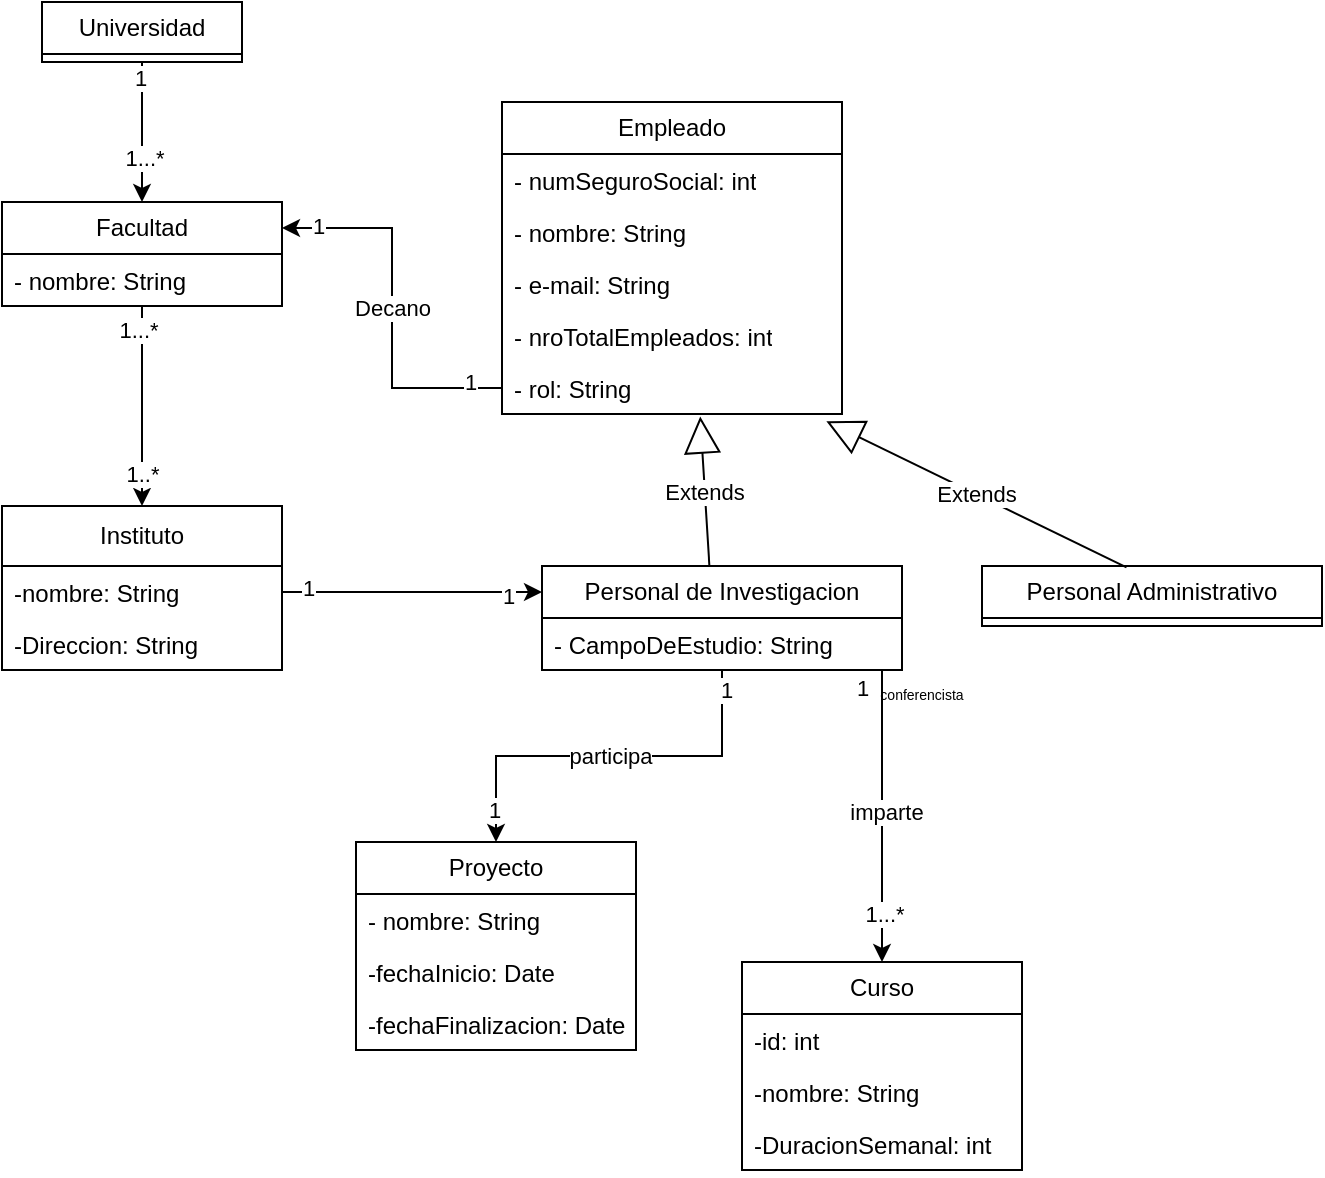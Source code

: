 <mxfile version="21.3.6" type="device">
  <diagram name="Página-1" id="UvThmYs2uxJiEMwSLw5G">
    <mxGraphModel dx="1173" dy="1752" grid="1" gridSize="10" guides="1" tooltips="1" connect="1" arrows="1" fold="1" page="1" pageScale="1" pageWidth="827" pageHeight="1169" math="0" shadow="0">
      <root>
        <mxCell id="0" />
        <mxCell id="1" parent="0" />
        <mxCell id="aHoU4luYBE_Nh8ooBC84-75" style="edgeStyle=orthogonalEdgeStyle;rounded=0;orthogonalLoop=1;jettySize=auto;html=1;entryX=0.5;entryY=0;entryDx=0;entryDy=0;" edge="1" parent="1" target="aHoU4luYBE_Nh8ooBC84-6">
          <mxGeometry relative="1" as="geometry">
            <mxPoint x="580" y="-20" as="sourcePoint" />
            <Array as="points">
              <mxPoint x="580" y="30" />
              <mxPoint x="580" y="30" />
            </Array>
          </mxGeometry>
        </mxCell>
        <mxCell id="aHoU4luYBE_Nh8ooBC84-89" value="1" style="edgeLabel;html=1;align=center;verticalAlign=middle;resizable=0;points=[];" vertex="1" connectable="0" parent="aHoU4luYBE_Nh8ooBC84-75">
          <mxGeometry x="-0.769" y="-1" relative="1" as="geometry">
            <mxPoint as="offset" />
          </mxGeometry>
        </mxCell>
        <mxCell id="aHoU4luYBE_Nh8ooBC84-90" value="1...*" style="edgeLabel;html=1;align=center;verticalAlign=middle;resizable=0;points=[];" vertex="1" connectable="0" parent="aHoU4luYBE_Nh8ooBC84-75">
          <mxGeometry x="0.368" relative="1" as="geometry">
            <mxPoint x="1" as="offset" />
          </mxGeometry>
        </mxCell>
        <mxCell id="aHoU4luYBE_Nh8ooBC84-2" value="Universidad" style="swimlane;fontStyle=0;childLayout=stackLayout;horizontal=1;startSize=26;fillColor=none;horizontalStack=0;resizeParent=1;resizeParentMax=0;resizeLast=0;collapsible=1;marginBottom=0;whiteSpace=wrap;html=1;" vertex="1" collapsed="1" parent="1">
          <mxGeometry x="530" y="-50" width="100" height="30" as="geometry">
            <mxRectangle x="500" y="-22" width="140" height="52" as="alternateBounds" />
          </mxGeometry>
        </mxCell>
        <mxCell id="aHoU4luYBE_Nh8ooBC84-102" style="edgeStyle=orthogonalEdgeStyle;rounded=0;orthogonalLoop=1;jettySize=auto;html=1;entryX=0.5;entryY=0;entryDx=0;entryDy=0;" edge="1" parent="1" source="aHoU4luYBE_Nh8ooBC84-6" target="aHoU4luYBE_Nh8ooBC84-10">
          <mxGeometry relative="1" as="geometry">
            <Array as="points">
              <mxPoint x="580" y="180" />
              <mxPoint x="580" y="180" />
            </Array>
          </mxGeometry>
        </mxCell>
        <mxCell id="aHoU4luYBE_Nh8ooBC84-103" value="1...*" style="edgeLabel;html=1;align=center;verticalAlign=middle;resizable=0;points=[];" vertex="1" connectable="0" parent="aHoU4luYBE_Nh8ooBC84-102">
          <mxGeometry x="-0.771" y="-2" relative="1" as="geometry">
            <mxPoint as="offset" />
          </mxGeometry>
        </mxCell>
        <mxCell id="aHoU4luYBE_Nh8ooBC84-104" value="1..*" style="edgeLabel;html=1;align=center;verticalAlign=middle;resizable=0;points=[];" vertex="1" connectable="0" parent="aHoU4luYBE_Nh8ooBC84-102">
          <mxGeometry x="0.675" relative="1" as="geometry">
            <mxPoint as="offset" />
          </mxGeometry>
        </mxCell>
        <mxCell id="aHoU4luYBE_Nh8ooBC84-6" value="Facultad" style="swimlane;fontStyle=0;childLayout=stackLayout;horizontal=1;startSize=26;fillColor=none;horizontalStack=0;resizeParent=1;resizeParentMax=0;resizeLast=0;collapsible=1;marginBottom=0;whiteSpace=wrap;html=1;" vertex="1" parent="1">
          <mxGeometry x="510" y="50" width="140" height="52" as="geometry" />
        </mxCell>
        <mxCell id="aHoU4luYBE_Nh8ooBC84-7" value="- nombre: String" style="text;strokeColor=none;fillColor=none;align=left;verticalAlign=top;spacingLeft=4;spacingRight=4;overflow=hidden;rotatable=0;points=[[0,0.5],[1,0.5]];portConstraint=eastwest;whiteSpace=wrap;html=1;" vertex="1" parent="aHoU4luYBE_Nh8ooBC84-6">
          <mxGeometry y="26" width="140" height="26" as="geometry" />
        </mxCell>
        <mxCell id="aHoU4luYBE_Nh8ooBC84-10" value="Instituto" style="swimlane;fontStyle=0;childLayout=stackLayout;horizontal=1;startSize=30;fillColor=none;horizontalStack=0;resizeParent=1;resizeParentMax=0;resizeLast=0;collapsible=1;marginBottom=0;whiteSpace=wrap;html=1;" vertex="1" parent="1">
          <mxGeometry x="510" y="202" width="140" height="82" as="geometry" />
        </mxCell>
        <mxCell id="aHoU4luYBE_Nh8ooBC84-11" value="-nombre: String" style="text;strokeColor=none;fillColor=none;align=left;verticalAlign=top;spacingLeft=4;spacingRight=4;overflow=hidden;rotatable=0;points=[[0,0.5],[1,0.5]];portConstraint=eastwest;whiteSpace=wrap;html=1;" vertex="1" parent="aHoU4luYBE_Nh8ooBC84-10">
          <mxGeometry y="30" width="140" height="26" as="geometry" />
        </mxCell>
        <mxCell id="aHoU4luYBE_Nh8ooBC84-12" value="-Direccion: String" style="text;strokeColor=none;fillColor=none;align=left;verticalAlign=top;spacingLeft=4;spacingRight=4;overflow=hidden;rotatable=0;points=[[0,0.5],[1,0.5]];portConstraint=eastwest;whiteSpace=wrap;html=1;" vertex="1" parent="aHoU4luYBE_Nh8ooBC84-10">
          <mxGeometry y="56" width="140" height="26" as="geometry" />
        </mxCell>
        <mxCell id="aHoU4luYBE_Nh8ooBC84-14" value="Empleado" style="swimlane;fontStyle=0;childLayout=stackLayout;horizontal=1;startSize=26;fillColor=none;horizontalStack=0;resizeParent=1;resizeParentMax=0;resizeLast=0;collapsible=1;marginBottom=0;whiteSpace=wrap;html=1;" vertex="1" parent="1">
          <mxGeometry x="760" width="170" height="156" as="geometry" />
        </mxCell>
        <mxCell id="aHoU4luYBE_Nh8ooBC84-15" value="- numSeguroSocial: int" style="text;strokeColor=none;fillColor=none;align=left;verticalAlign=top;spacingLeft=4;spacingRight=4;overflow=hidden;rotatable=0;points=[[0,0.5],[1,0.5]];portConstraint=eastwest;whiteSpace=wrap;html=1;" vertex="1" parent="aHoU4luYBE_Nh8ooBC84-14">
          <mxGeometry y="26" width="170" height="26" as="geometry" />
        </mxCell>
        <mxCell id="aHoU4luYBE_Nh8ooBC84-16" value="- nombre: String" style="text;strokeColor=none;fillColor=none;align=left;verticalAlign=top;spacingLeft=4;spacingRight=4;overflow=hidden;rotatable=0;points=[[0,0.5],[1,0.5]];portConstraint=eastwest;whiteSpace=wrap;html=1;" vertex="1" parent="aHoU4luYBE_Nh8ooBC84-14">
          <mxGeometry y="52" width="170" height="26" as="geometry" />
        </mxCell>
        <mxCell id="aHoU4luYBE_Nh8ooBC84-17" value="- e-mail: String" style="text;strokeColor=none;fillColor=none;align=left;verticalAlign=top;spacingLeft=4;spacingRight=4;overflow=hidden;rotatable=0;points=[[0,0.5],[1,0.5]];portConstraint=eastwest;whiteSpace=wrap;html=1;" vertex="1" parent="aHoU4luYBE_Nh8ooBC84-14">
          <mxGeometry y="78" width="170" height="26" as="geometry" />
        </mxCell>
        <mxCell id="aHoU4luYBE_Nh8ooBC84-81" value="- nroTotalEmpleados: int" style="text;strokeColor=none;fillColor=none;align=left;verticalAlign=top;spacingLeft=4;spacingRight=4;overflow=hidden;rotatable=0;points=[[0,0.5],[1,0.5]];portConstraint=eastwest;whiteSpace=wrap;html=1;" vertex="1" parent="aHoU4luYBE_Nh8ooBC84-14">
          <mxGeometry y="104" width="170" height="26" as="geometry" />
        </mxCell>
        <mxCell id="aHoU4luYBE_Nh8ooBC84-73" value="- rol: String" style="text;strokeColor=none;fillColor=none;align=left;verticalAlign=top;spacingLeft=4;spacingRight=4;overflow=hidden;rotatable=0;points=[[0,0.5],[1,0.5]];portConstraint=eastwest;whiteSpace=wrap;html=1;" vertex="1" parent="aHoU4luYBE_Nh8ooBC84-14">
          <mxGeometry y="130" width="170" height="26" as="geometry" />
        </mxCell>
        <mxCell id="aHoU4luYBE_Nh8ooBC84-23" value="Personal Administrativo" style="swimlane;fontStyle=0;childLayout=stackLayout;horizontal=1;startSize=26;fillColor=none;horizontalStack=0;resizeParent=1;resizeParentMax=0;resizeLast=0;collapsible=1;marginBottom=0;whiteSpace=wrap;html=1;" vertex="1" collapsed="1" parent="1">
          <mxGeometry x="1000" y="232" width="170" height="30" as="geometry">
            <mxRectangle x="920" y="180" width="140" height="50" as="alternateBounds" />
          </mxGeometry>
        </mxCell>
        <mxCell id="aHoU4luYBE_Nh8ooBC84-105" value="participa" style="edgeStyle=orthogonalEdgeStyle;rounded=0;orthogonalLoop=1;jettySize=auto;html=1;" edge="1" parent="1" source="aHoU4luYBE_Nh8ooBC84-27" target="aHoU4luYBE_Nh8ooBC84-37">
          <mxGeometry relative="1" as="geometry">
            <Array as="points">
              <mxPoint x="870" y="327" />
              <mxPoint x="757" y="327" />
            </Array>
          </mxGeometry>
        </mxCell>
        <mxCell id="aHoU4luYBE_Nh8ooBC84-106" value="1" style="edgeLabel;html=1;align=center;verticalAlign=middle;resizable=0;points=[];" vertex="1" connectable="0" parent="aHoU4luYBE_Nh8ooBC84-105">
          <mxGeometry x="-0.905" y="2" relative="1" as="geometry">
            <mxPoint as="offset" />
          </mxGeometry>
        </mxCell>
        <mxCell id="aHoU4luYBE_Nh8ooBC84-107" value="1" style="edgeLabel;html=1;align=center;verticalAlign=middle;resizable=0;points=[];" vertex="1" connectable="0" parent="aHoU4luYBE_Nh8ooBC84-105">
          <mxGeometry x="0.837" y="-1" relative="1" as="geometry">
            <mxPoint as="offset" />
          </mxGeometry>
        </mxCell>
        <mxCell id="aHoU4luYBE_Nh8ooBC84-27" value="Personal de Investigacion" style="swimlane;fontStyle=0;childLayout=stackLayout;horizontal=1;startSize=26;fillColor=none;horizontalStack=0;resizeParent=1;resizeParentMax=0;resizeLast=0;collapsible=1;marginBottom=0;whiteSpace=wrap;html=1;" vertex="1" parent="1">
          <mxGeometry x="780" y="232" width="180" height="52" as="geometry" />
        </mxCell>
        <mxCell id="aHoU4luYBE_Nh8ooBC84-28" value="- CampoDeEstudio: String" style="text;strokeColor=none;fillColor=none;align=left;verticalAlign=top;spacingLeft=4;spacingRight=4;overflow=hidden;rotatable=0;points=[[0,0.5],[1,0.5]];portConstraint=eastwest;whiteSpace=wrap;html=1;" vertex="1" parent="aHoU4luYBE_Nh8ooBC84-27">
          <mxGeometry y="26" width="180" height="26" as="geometry" />
        </mxCell>
        <mxCell id="aHoU4luYBE_Nh8ooBC84-37" value="Proyecto" style="swimlane;fontStyle=0;childLayout=stackLayout;horizontal=1;startSize=26;fillColor=none;horizontalStack=0;resizeParent=1;resizeParentMax=0;resizeLast=0;collapsible=1;marginBottom=0;whiteSpace=wrap;html=1;" vertex="1" parent="1">
          <mxGeometry x="687" y="370" width="140" height="104" as="geometry" />
        </mxCell>
        <mxCell id="aHoU4luYBE_Nh8ooBC84-38" value="- nombre: String" style="text;strokeColor=none;fillColor=none;align=left;verticalAlign=top;spacingLeft=4;spacingRight=4;overflow=hidden;rotatable=0;points=[[0,0.5],[1,0.5]];portConstraint=eastwest;whiteSpace=wrap;html=1;" vertex="1" parent="aHoU4luYBE_Nh8ooBC84-37">
          <mxGeometry y="26" width="140" height="26" as="geometry" />
        </mxCell>
        <mxCell id="aHoU4luYBE_Nh8ooBC84-39" value="-fechaInicio: Date" style="text;strokeColor=none;fillColor=none;align=left;verticalAlign=top;spacingLeft=4;spacingRight=4;overflow=hidden;rotatable=0;points=[[0,0.5],[1,0.5]];portConstraint=eastwest;whiteSpace=wrap;html=1;" vertex="1" parent="aHoU4luYBE_Nh8ooBC84-37">
          <mxGeometry y="52" width="140" height="26" as="geometry" />
        </mxCell>
        <mxCell id="aHoU4luYBE_Nh8ooBC84-40" value="-fechaFinalizacion: Date" style="text;strokeColor=none;fillColor=none;align=left;verticalAlign=top;spacingLeft=4;spacingRight=4;overflow=hidden;rotatable=0;points=[[0,0.5],[1,0.5]];portConstraint=eastwest;whiteSpace=wrap;html=1;" vertex="1" parent="aHoU4luYBE_Nh8ooBC84-37">
          <mxGeometry y="78" width="140" height="26" as="geometry" />
        </mxCell>
        <mxCell id="aHoU4luYBE_Nh8ooBC84-41" value="Curso" style="swimlane;fontStyle=0;childLayout=stackLayout;horizontal=1;startSize=26;fillColor=none;horizontalStack=0;resizeParent=1;resizeParentMax=0;resizeLast=0;collapsible=1;marginBottom=0;whiteSpace=wrap;html=1;" vertex="1" parent="1">
          <mxGeometry x="880" y="430" width="140" height="104" as="geometry" />
        </mxCell>
        <mxCell id="aHoU4luYBE_Nh8ooBC84-42" value="-id: int" style="text;strokeColor=none;fillColor=none;align=left;verticalAlign=top;spacingLeft=4;spacingRight=4;overflow=hidden;rotatable=0;points=[[0,0.5],[1,0.5]];portConstraint=eastwest;whiteSpace=wrap;html=1;" vertex="1" parent="aHoU4luYBE_Nh8ooBC84-41">
          <mxGeometry y="26" width="140" height="26" as="geometry" />
        </mxCell>
        <mxCell id="aHoU4luYBE_Nh8ooBC84-43" value="-nombre: String" style="text;strokeColor=none;fillColor=none;align=left;verticalAlign=top;spacingLeft=4;spacingRight=4;overflow=hidden;rotatable=0;points=[[0,0.5],[1,0.5]];portConstraint=eastwest;whiteSpace=wrap;html=1;" vertex="1" parent="aHoU4luYBE_Nh8ooBC84-41">
          <mxGeometry y="52" width="140" height="26" as="geometry" />
        </mxCell>
        <mxCell id="aHoU4luYBE_Nh8ooBC84-44" value="-DuracionSemanal: int" style="text;strokeColor=none;fillColor=none;align=left;verticalAlign=top;spacingLeft=4;spacingRight=4;overflow=hidden;rotatable=0;points=[[0,0.5],[1,0.5]];portConstraint=eastwest;whiteSpace=wrap;html=1;" vertex="1" parent="aHoU4luYBE_Nh8ooBC84-41">
          <mxGeometry y="78" width="140" height="26" as="geometry" />
        </mxCell>
        <mxCell id="aHoU4luYBE_Nh8ooBC84-80" value="Decano" style="edgeStyle=orthogonalEdgeStyle;rounded=0;orthogonalLoop=1;jettySize=auto;html=1;entryX=1;entryY=0.25;entryDx=0;entryDy=0;" edge="1" parent="1" source="aHoU4luYBE_Nh8ooBC84-73" target="aHoU4luYBE_Nh8ooBC84-6">
          <mxGeometry relative="1" as="geometry" />
        </mxCell>
        <mxCell id="aHoU4luYBE_Nh8ooBC84-87" value="1" style="edgeLabel;html=1;align=center;verticalAlign=middle;resizable=0;points=[];" vertex="1" connectable="0" parent="aHoU4luYBE_Nh8ooBC84-80">
          <mxGeometry x="0.812" y="-1" relative="1" as="geometry">
            <mxPoint as="offset" />
          </mxGeometry>
        </mxCell>
        <mxCell id="aHoU4luYBE_Nh8ooBC84-88" value="1" style="edgeLabel;html=1;align=center;verticalAlign=middle;resizable=0;points=[];" vertex="1" connectable="0" parent="aHoU4luYBE_Nh8ooBC84-80">
          <mxGeometry x="-0.828" y="-3" relative="1" as="geometry">
            <mxPoint as="offset" />
          </mxGeometry>
        </mxCell>
        <mxCell id="aHoU4luYBE_Nh8ooBC84-94" value="Extends" style="endArrow=block;endSize=16;endFill=0;html=1;rounded=0;entryX=0.954;entryY=1.139;entryDx=0;entryDy=0;entryPerimeter=0;exitX=0.425;exitY=0.023;exitDx=0;exitDy=0;exitPerimeter=0;" edge="1" parent="1" source="aHoU4luYBE_Nh8ooBC84-23" target="aHoU4luYBE_Nh8ooBC84-73">
          <mxGeometry width="160" relative="1" as="geometry">
            <mxPoint x="950" y="156" as="sourcePoint" />
            <mxPoint x="1110" y="156" as="targetPoint" />
          </mxGeometry>
        </mxCell>
        <mxCell id="aHoU4luYBE_Nh8ooBC84-95" value="Extends" style="endArrow=block;endSize=16;endFill=0;html=1;rounded=0;entryX=0.583;entryY=1.05;entryDx=0;entryDy=0;entryPerimeter=0;exitX=0.465;exitY=-0.001;exitDx=0;exitDy=0;exitPerimeter=0;" edge="1" parent="1" source="aHoU4luYBE_Nh8ooBC84-27" target="aHoU4luYBE_Nh8ooBC84-73">
          <mxGeometry width="160" relative="1" as="geometry">
            <mxPoint x="827" y="202" as="sourcePoint" />
            <mxPoint x="987" y="202" as="targetPoint" />
          </mxGeometry>
        </mxCell>
        <mxCell id="aHoU4luYBE_Nh8ooBC84-99" style="edgeStyle=orthogonalEdgeStyle;rounded=0;orthogonalLoop=1;jettySize=auto;html=1;entryX=0;entryY=0.25;entryDx=0;entryDy=0;" edge="1" parent="1" source="aHoU4luYBE_Nh8ooBC84-11" target="aHoU4luYBE_Nh8ooBC84-27">
          <mxGeometry relative="1" as="geometry" />
        </mxCell>
        <mxCell id="aHoU4luYBE_Nh8ooBC84-100" value="1" style="edgeLabel;html=1;align=center;verticalAlign=middle;resizable=0;points=[];" vertex="1" connectable="0" parent="aHoU4luYBE_Nh8ooBC84-99">
          <mxGeometry x="-0.8" y="2" relative="1" as="geometry">
            <mxPoint as="offset" />
          </mxGeometry>
        </mxCell>
        <mxCell id="aHoU4luYBE_Nh8ooBC84-101" value="1" style="edgeLabel;html=1;align=center;verticalAlign=middle;resizable=0;points=[];" vertex="1" connectable="0" parent="aHoU4luYBE_Nh8ooBC84-99">
          <mxGeometry x="0.739" y="-2" relative="1" as="geometry">
            <mxPoint as="offset" />
          </mxGeometry>
        </mxCell>
        <mxCell id="aHoU4luYBE_Nh8ooBC84-108" style="edgeStyle=orthogonalEdgeStyle;rounded=0;orthogonalLoop=1;jettySize=auto;html=1;entryX=0.5;entryY=0;entryDx=0;entryDy=0;" edge="1" parent="1" source="aHoU4luYBE_Nh8ooBC84-28" target="aHoU4luYBE_Nh8ooBC84-41">
          <mxGeometry relative="1" as="geometry">
            <Array as="points">
              <mxPoint x="950" y="430" />
            </Array>
          </mxGeometry>
        </mxCell>
        <mxCell id="aHoU4luYBE_Nh8ooBC84-109" value="1" style="edgeLabel;html=1;align=center;verticalAlign=middle;resizable=0;points=[];" vertex="1" connectable="0" parent="aHoU4luYBE_Nh8ooBC84-108">
          <mxGeometry x="-0.522" y="1" relative="1" as="geometry">
            <mxPoint x="-11" y="-26" as="offset" />
          </mxGeometry>
        </mxCell>
        <mxCell id="aHoU4luYBE_Nh8ooBC84-110" value="1...*" style="edgeLabel;html=1;align=center;verticalAlign=middle;resizable=0;points=[];" vertex="1" connectable="0" parent="aHoU4luYBE_Nh8ooBC84-108">
          <mxGeometry x="0.673" y="1" relative="1" as="geometry">
            <mxPoint as="offset" />
          </mxGeometry>
        </mxCell>
        <mxCell id="aHoU4luYBE_Nh8ooBC84-111" value="imparte" style="edgeLabel;html=1;align=center;verticalAlign=middle;resizable=0;points=[];" vertex="1" connectable="0" parent="aHoU4luYBE_Nh8ooBC84-108">
          <mxGeometry x="-0.024" y="2" relative="1" as="geometry">
            <mxPoint as="offset" />
          </mxGeometry>
        </mxCell>
        <mxCell id="aHoU4luYBE_Nh8ooBC84-112" value="&lt;font style=&quot;font-size: 7px;&quot;&gt;conferencista&lt;/font&gt;" style="text;html=1;strokeColor=none;fillColor=none;align=center;verticalAlign=middle;whiteSpace=wrap;rounded=0;" vertex="1" parent="1">
          <mxGeometry x="940" y="280" width="60" height="30" as="geometry" />
        </mxCell>
      </root>
    </mxGraphModel>
  </diagram>
</mxfile>
